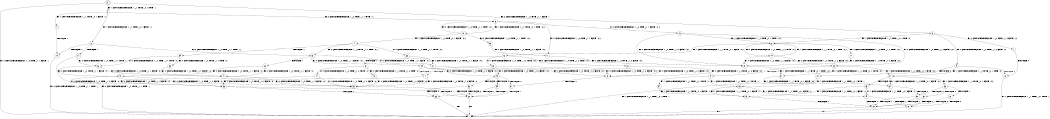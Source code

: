 digraph BCG {
size = "7, 10.5";
center = TRUE;
node [shape = circle];
0 [peripheries = 2];
0 -> 1 [label = "EX !0 !ATOMIC_EXCH_BRANCH (1, +0, TRUE, +1, 1, FALSE) !::"];
0 -> 2 [label = "EX !1 !ATOMIC_EXCH_BRANCH (1, +1, TRUE, +0, 1, TRUE) !::"];
0 -> 3 [label = "EX !0 !ATOMIC_EXCH_BRANCH (1, +0, TRUE, +1, 1, FALSE) !::"];
2 -> 4 [label = "EX !1 !ATOMIC_EXCH_BRANCH (1, +1, TRUE, +0, 1, FALSE) !:1:"];
2 -> 5 [label = "EX !0 !ATOMIC_EXCH_BRANCH (1, +0, TRUE, +1, 1, TRUE) !:1:"];
2 -> 6 [label = "EX !1 !ATOMIC_EXCH_BRANCH (1, +1, TRUE, +0, 1, FALSE) !:1:"];
3 -> 7 [label = "EX !0 !ATOMIC_EXCH_BRANCH (1, +0, TRUE, +1, 2, FALSE) !:0:"];
3 -> 8 [label = "EX !1 !ATOMIC_EXCH_BRANCH (1, +1, TRUE, +0, 1, TRUE) !:0:"];
3 -> 9 [label = "EX !0 !ATOMIC_EXCH_BRANCH (1, +0, TRUE, +1, 2, FALSE) !:0:"];
4 -> 10 [label = "TERMINATE !1"];
5 -> 11 [label = "EX !0 !ATOMIC_EXCH_BRANCH (1, +0, TRUE, +1, 1, FALSE) !:0:1:"];
5 -> 12 [label = "EX !1 !ATOMIC_EXCH_BRANCH (1, +1, TRUE, +0, 1, TRUE) !:0:1:"];
5 -> 13 [label = "EX !0 !ATOMIC_EXCH_BRANCH (1, +0, TRUE, +1, 1, FALSE) !:0:1:"];
6 -> 10 [label = "TERMINATE !1"];
6 -> 14 [label = "TERMINATE !1"];
6 -> 15 [label = "EX !0 !ATOMIC_EXCH_BRANCH (1, +0, TRUE, +1, 1, TRUE) !:1:"];
7 -> 16 [label = "TERMINATE !0"];
8 -> 17 [label = "EX !0 !ATOMIC_EXCH_BRANCH (1, +0, TRUE, +1, 2, TRUE) !:0:1:"];
8 -> 18 [label = "EX !1 !ATOMIC_EXCH_BRANCH (1, +1, TRUE, +0, 1, FALSE) !:0:1:"];
8 -> 19 [label = "EX !0 !ATOMIC_EXCH_BRANCH (1, +0, TRUE, +1, 2, TRUE) !:0:1:"];
9 -> 16 [label = "TERMINATE !0"];
9 -> 20 [label = "TERMINATE !0"];
9 -> 21 [label = "EX !1 !ATOMIC_EXCH_BRANCH (1, +1, TRUE, +0, 1, TRUE) !:0:"];
10 -> 1 [label = "EX !0 !ATOMIC_EXCH_BRANCH (1, +0, TRUE, +1, 1, TRUE) !::"];
11 -> 22 [label = "EX !0 !ATOMIC_EXCH_BRANCH (1, +0, TRUE, +1, 2, FALSE) !:0:1:"];
12 -> 23 [label = "EX !0 !ATOMIC_EXCH_BRANCH (1, +0, TRUE, +1, 1, TRUE) !:0:1:"];
12 -> 24 [label = "EX !1 !ATOMIC_EXCH_BRANCH (1, +1, TRUE, +0, 1, FALSE) !:0:1:"];
12 -> 5 [label = "EX !0 !ATOMIC_EXCH_BRANCH (1, +0, TRUE, +1, 1, TRUE) !:0:1:"];
13 -> 22 [label = "EX !0 !ATOMIC_EXCH_BRANCH (1, +0, TRUE, +1, 2, FALSE) !:0:1:"];
13 -> 8 [label = "EX !1 !ATOMIC_EXCH_BRANCH (1, +1, TRUE, +0, 1, TRUE) !:0:1:"];
13 -> 25 [label = "EX !0 !ATOMIC_EXCH_BRANCH (1, +0, TRUE, +1, 2, FALSE) !:0:1:"];
14 -> 1 [label = "EX !0 !ATOMIC_EXCH_BRANCH (1, +0, TRUE, +1, 1, TRUE) !::"];
14 -> 26 [label = "EX !0 !ATOMIC_EXCH_BRANCH (1, +0, TRUE, +1, 1, TRUE) !::"];
15 -> 27 [label = "EX !0 !ATOMIC_EXCH_BRANCH (1, +0, TRUE, +1, 1, FALSE) !:0:1:"];
15 -> 28 [label = "TERMINATE !1"];
15 -> 29 [label = "EX !0 !ATOMIC_EXCH_BRANCH (1, +0, TRUE, +1, 1, FALSE) !:0:1:"];
16 -> 1 [label = "EX !1 !ATOMIC_EXCH_BRANCH (1, +1, TRUE, +0, 1, TRUE) !::"];
17 -> 22 [label = "EX !0 !ATOMIC_EXCH_BRANCH (1, +0, TRUE, +1, 2, FALSE) !:0:1:"];
18 -> 30 [label = "EX !0 !ATOMIC_EXCH_BRANCH (1, +0, TRUE, +1, 2, TRUE) !:0:1:"];
18 -> 31 [label = "TERMINATE !1"];
18 -> 32 [label = "EX !0 !ATOMIC_EXCH_BRANCH (1, +0, TRUE, +1, 2, TRUE) !:0:1:"];
19 -> 22 [label = "EX !0 !ATOMIC_EXCH_BRANCH (1, +0, TRUE, +1, 2, FALSE) !:0:1:"];
19 -> 8 [label = "EX !1 !ATOMIC_EXCH_BRANCH (1, +1, TRUE, +0, 1, TRUE) !:0:1:"];
19 -> 25 [label = "EX !0 !ATOMIC_EXCH_BRANCH (1, +0, TRUE, +1, 2, FALSE) !:0:1:"];
20 -> 1 [label = "EX !1 !ATOMIC_EXCH_BRANCH (1, +1, TRUE, +0, 1, TRUE) !::"];
20 -> 33 [label = "EX !1 !ATOMIC_EXCH_BRANCH (1, +1, TRUE, +0, 1, TRUE) !::"];
21 -> 34 [label = "EX !1 !ATOMIC_EXCH_BRANCH (1, +1, TRUE, +0, 1, FALSE) !:0:1:"];
21 -> 35 [label = "TERMINATE !0"];
21 -> 36 [label = "EX !1 !ATOMIC_EXCH_BRANCH (1, +1, TRUE, +0, 1, FALSE) !:0:1:"];
22 -> 37 [label = "EX !1 !ATOMIC_EXCH_BRANCH (1, +1, TRUE, +0, 1, TRUE) !:0:1:"];
23 -> 11 [label = "EX !0 !ATOMIC_EXCH_BRANCH (1, +0, TRUE, +1, 1, FALSE) !:0:1:"];
24 -> 38 [label = "EX !0 !ATOMIC_EXCH_BRANCH (1, +0, TRUE, +1, 1, TRUE) !:0:1:"];
24 -> 39 [label = "TERMINATE !1"];
24 -> 15 [label = "EX !0 !ATOMIC_EXCH_BRANCH (1, +0, TRUE, +1, 1, TRUE) !:0:1:"];
25 -> 37 [label = "EX !1 !ATOMIC_EXCH_BRANCH (1, +1, TRUE, +0, 1, TRUE) !:0:1:"];
25 -> 40 [label = "TERMINATE !0"];
25 -> 21 [label = "EX !1 !ATOMIC_EXCH_BRANCH (1, +1, TRUE, +0, 1, TRUE) !:0:1:"];
26 -> 41 [label = "EX !0 !ATOMIC_EXCH_BRANCH (1, +0, TRUE, +1, 1, FALSE) !:0:"];
26 -> 42 [label = "EX !0 !ATOMIC_EXCH_BRANCH (1, +0, TRUE, +1, 1, FALSE) !:0:"];
27 -> 43 [label = "EX !0 !ATOMIC_EXCH_BRANCH (1, +0, TRUE, +1, 2, FALSE) !:0:1:"];
28 -> 41 [label = "EX !0 !ATOMIC_EXCH_BRANCH (1, +0, TRUE, +1, 1, FALSE) !:0:"];
28 -> 42 [label = "EX !0 !ATOMIC_EXCH_BRANCH (1, +0, TRUE, +1, 1, FALSE) !:0:"];
29 -> 43 [label = "EX !0 !ATOMIC_EXCH_BRANCH (1, +0, TRUE, +1, 2, FALSE) !:0:1:"];
29 -> 44 [label = "TERMINATE !1"];
29 -> 45 [label = "EX !0 !ATOMIC_EXCH_BRANCH (1, +0, TRUE, +1, 2, FALSE) !:0:1:"];
30 -> 43 [label = "EX !0 !ATOMIC_EXCH_BRANCH (1, +0, TRUE, +1, 2, FALSE) !:0:1:"];
31 -> 46 [label = "EX !0 !ATOMIC_EXCH_BRANCH (1, +0, TRUE, +1, 2, TRUE) !:0:"];
31 -> 47 [label = "EX !0 !ATOMIC_EXCH_BRANCH (1, +0, TRUE, +1, 2, TRUE) !:0:"];
32 -> 43 [label = "EX !0 !ATOMIC_EXCH_BRANCH (1, +0, TRUE, +1, 2, FALSE) !:0:1:"];
32 -> 44 [label = "TERMINATE !1"];
32 -> 45 [label = "EX !0 !ATOMIC_EXCH_BRANCH (1, +0, TRUE, +1, 2, FALSE) !:0:1:"];
33 -> 48 [label = "EX !1 !ATOMIC_EXCH_BRANCH (1, +1, TRUE, +0, 1, FALSE) !:1:"];
33 -> 49 [label = "EX !1 !ATOMIC_EXCH_BRANCH (1, +1, TRUE, +0, 1, FALSE) !:1:"];
34 -> 50 [label = "TERMINATE !0"];
35 -> 48 [label = "EX !1 !ATOMIC_EXCH_BRANCH (1, +1, TRUE, +0, 1, FALSE) !:1:"];
35 -> 49 [label = "EX !1 !ATOMIC_EXCH_BRANCH (1, +1, TRUE, +0, 1, FALSE) !:1:"];
36 -> 50 [label = "TERMINATE !0"];
36 -> 51 [label = "TERMINATE !1"];
36 -> 52 [label = "TERMINATE !0"];
37 -> 34 [label = "EX !1 !ATOMIC_EXCH_BRANCH (1, +1, TRUE, +0, 1, FALSE) !:0:1:"];
38 -> 27 [label = "EX !0 !ATOMIC_EXCH_BRANCH (1, +0, TRUE, +1, 1, FALSE) !:0:1:"];
39 -> 53 [label = "EX !0 !ATOMIC_EXCH_BRANCH (1, +0, TRUE, +1, 1, TRUE) !:0:"];
39 -> 26 [label = "EX !0 !ATOMIC_EXCH_BRANCH (1, +0, TRUE, +1, 1, TRUE) !:0:"];
40 -> 54 [label = "EX !1 !ATOMIC_EXCH_BRANCH (1, +1, TRUE, +0, 1, TRUE) !:1:"];
40 -> 33 [label = "EX !1 !ATOMIC_EXCH_BRANCH (1, +1, TRUE, +0, 1, TRUE) !:1:"];
41 -> 55 [label = "EX !0 !ATOMIC_EXCH_BRANCH (1, +0, TRUE, +1, 2, FALSE) !:0:"];
42 -> 55 [label = "EX !0 !ATOMIC_EXCH_BRANCH (1, +0, TRUE, +1, 2, FALSE) !:0:"];
42 -> 56 [label = "EX !0 !ATOMIC_EXCH_BRANCH (1, +0, TRUE, +1, 2, FALSE) !:0:"];
43 -> 57 [label = "TERMINATE !0"];
44 -> 55 [label = "EX !0 !ATOMIC_EXCH_BRANCH (1, +0, TRUE, +1, 2, FALSE) !:0:"];
44 -> 56 [label = "EX !0 !ATOMIC_EXCH_BRANCH (1, +0, TRUE, +1, 2, FALSE) !:0:"];
45 -> 57 [label = "TERMINATE !0"];
45 -> 58 [label = "TERMINATE !1"];
45 -> 59 [label = "TERMINATE !0"];
46 -> 55 [label = "EX !0 !ATOMIC_EXCH_BRANCH (1, +0, TRUE, +1, 2, FALSE) !:0:"];
47 -> 55 [label = "EX !0 !ATOMIC_EXCH_BRANCH (1, +0, TRUE, +1, 2, FALSE) !:0:"];
47 -> 56 [label = "EX !0 !ATOMIC_EXCH_BRANCH (1, +0, TRUE, +1, 2, FALSE) !:0:"];
48 -> 60 [label = "TERMINATE !1"];
49 -> 60 [label = "TERMINATE !1"];
49 -> 61 [label = "TERMINATE !1"];
50 -> 60 [label = "TERMINATE !1"];
51 -> 60 [label = "TERMINATE !0"];
51 -> 61 [label = "TERMINATE !0"];
52 -> 60 [label = "TERMINATE !1"];
52 -> 61 [label = "TERMINATE !1"];
53 -> 41 [label = "EX !0 !ATOMIC_EXCH_BRANCH (1, +0, TRUE, +1, 1, FALSE) !:0:"];
54 -> 48 [label = "EX !1 !ATOMIC_EXCH_BRANCH (1, +1, TRUE, +0, 1, FALSE) !:1:"];
55 -> 62 [label = "TERMINATE !0"];
56 -> 62 [label = "TERMINATE !0"];
56 -> 63 [label = "TERMINATE !0"];
57 -> 62 [label = "TERMINATE !1"];
58 -> 62 [label = "TERMINATE !0"];
58 -> 63 [label = "TERMINATE !0"];
59 -> 62 [label = "TERMINATE !1"];
59 -> 63 [label = "TERMINATE !1"];
60 -> 1 [label = "exit"];
61 -> 1 [label = "exit"];
62 -> 1 [label = "exit"];
63 -> 1 [label = "exit"];
}
